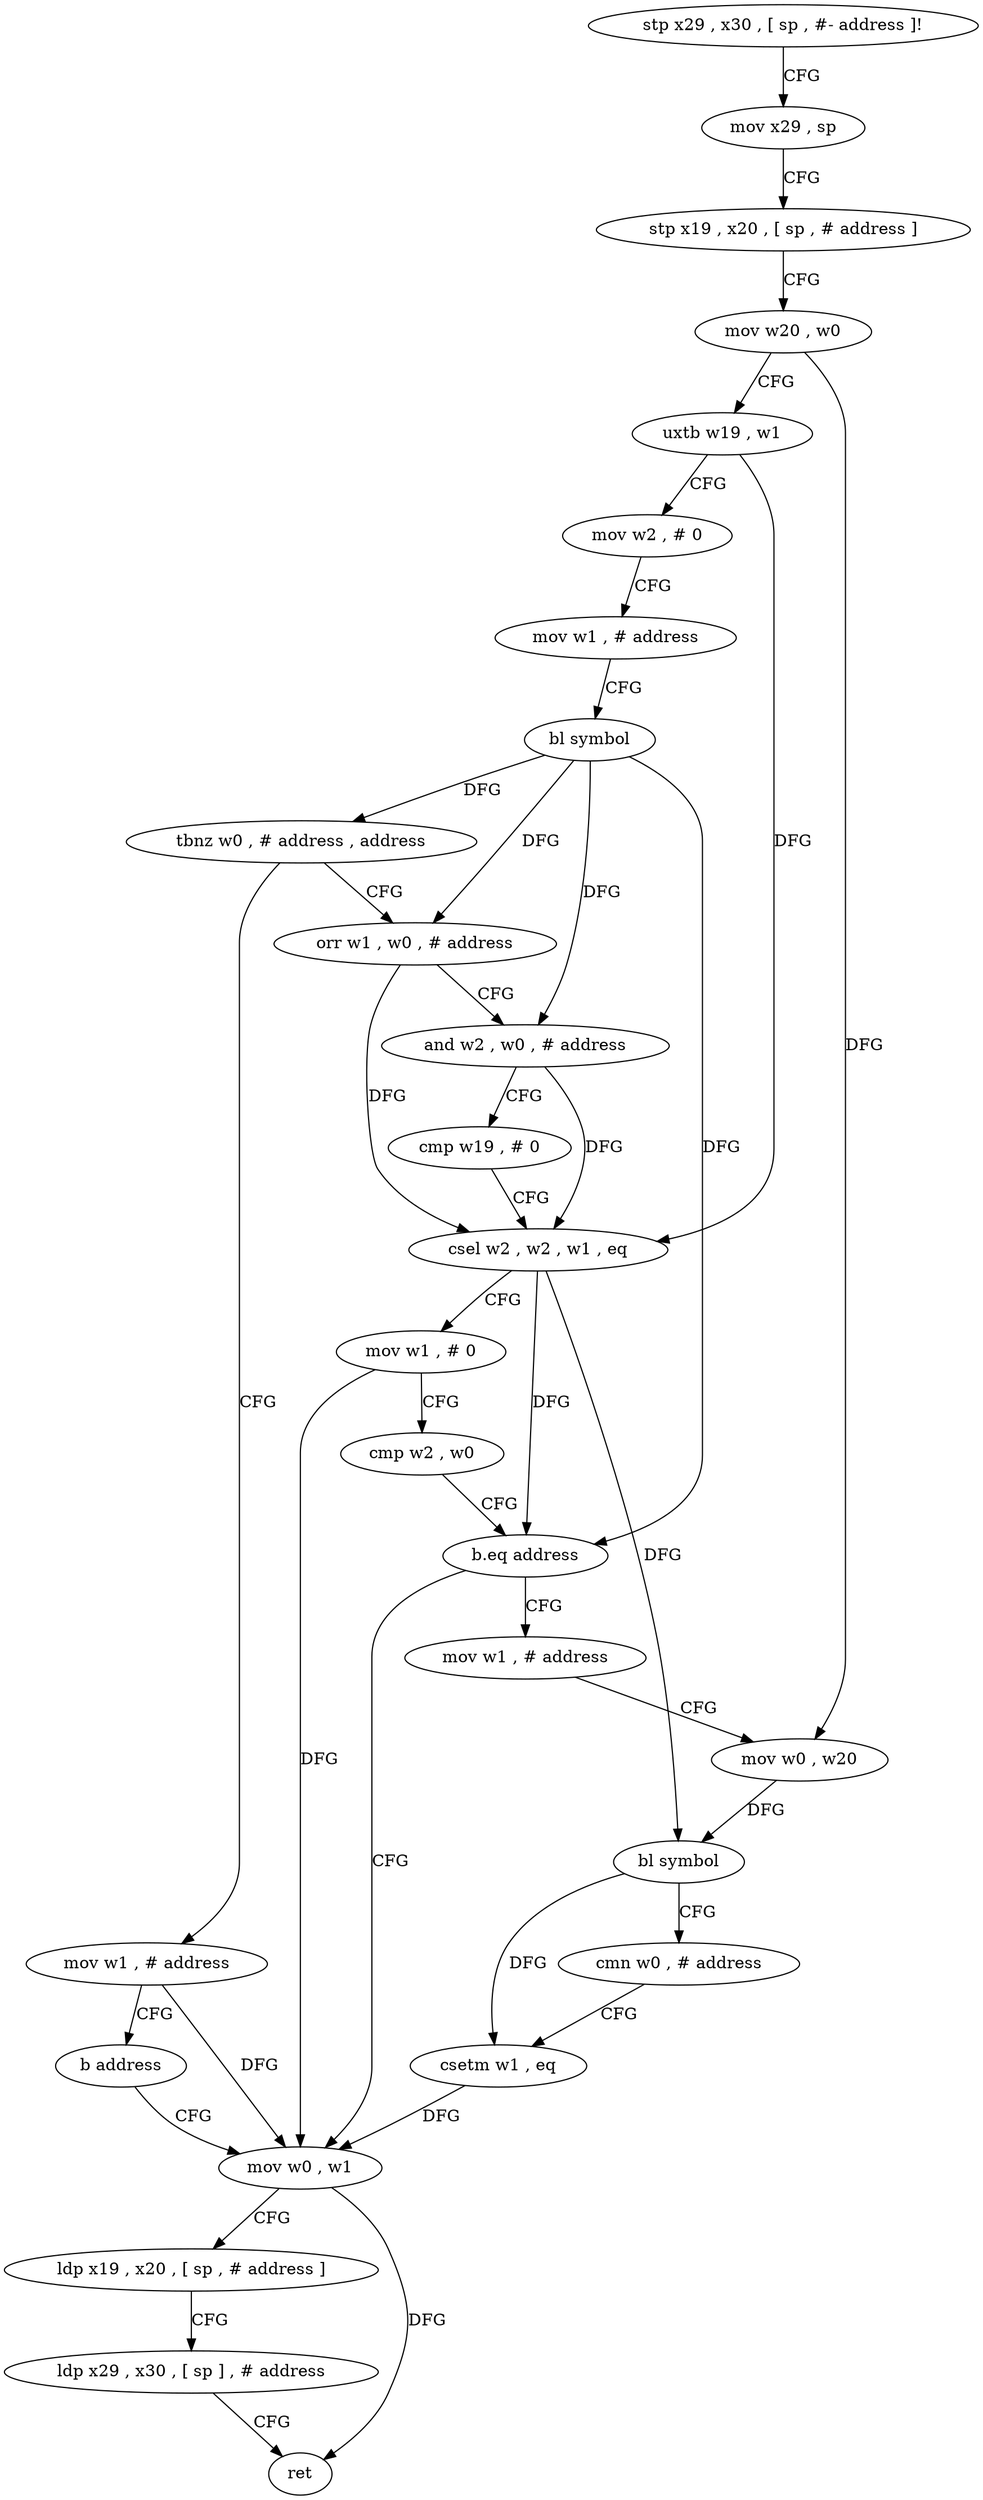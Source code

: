 digraph "func" {
"4269300" [label = "stp x29 , x30 , [ sp , #- address ]!" ]
"4269304" [label = "mov x29 , sp" ]
"4269308" [label = "stp x19 , x20 , [ sp , # address ]" ]
"4269312" [label = "mov w20 , w0" ]
"4269316" [label = "uxtb w19 , w1" ]
"4269320" [label = "mov w2 , # 0" ]
"4269324" [label = "mov w1 , # address" ]
"4269328" [label = "bl symbol" ]
"4269332" [label = "tbnz w0 , # address , address" ]
"4269400" [label = "mov w1 , # address" ]
"4269336" [label = "orr w1 , w0 , # address" ]
"4269404" [label = "b address" ]
"4269384" [label = "mov w0 , w1" ]
"4269340" [label = "and w2 , w0 , # address" ]
"4269344" [label = "cmp w19 , # 0" ]
"4269348" [label = "csel w2 , w2 , w1 , eq" ]
"4269352" [label = "mov w1 , # 0" ]
"4269356" [label = "cmp w2 , w0" ]
"4269360" [label = "b.eq address" ]
"4269364" [label = "mov w1 , # address" ]
"4269388" [label = "ldp x19 , x20 , [ sp , # address ]" ]
"4269392" [label = "ldp x29 , x30 , [ sp ] , # address" ]
"4269396" [label = "ret" ]
"4269368" [label = "mov w0 , w20" ]
"4269372" [label = "bl symbol" ]
"4269376" [label = "cmn w0 , # address" ]
"4269380" [label = "csetm w1 , eq" ]
"4269300" -> "4269304" [ label = "CFG" ]
"4269304" -> "4269308" [ label = "CFG" ]
"4269308" -> "4269312" [ label = "CFG" ]
"4269312" -> "4269316" [ label = "CFG" ]
"4269312" -> "4269368" [ label = "DFG" ]
"4269316" -> "4269320" [ label = "CFG" ]
"4269316" -> "4269348" [ label = "DFG" ]
"4269320" -> "4269324" [ label = "CFG" ]
"4269324" -> "4269328" [ label = "CFG" ]
"4269328" -> "4269332" [ label = "DFG" ]
"4269328" -> "4269336" [ label = "DFG" ]
"4269328" -> "4269340" [ label = "DFG" ]
"4269328" -> "4269360" [ label = "DFG" ]
"4269332" -> "4269400" [ label = "CFG" ]
"4269332" -> "4269336" [ label = "CFG" ]
"4269400" -> "4269404" [ label = "CFG" ]
"4269400" -> "4269384" [ label = "DFG" ]
"4269336" -> "4269340" [ label = "CFG" ]
"4269336" -> "4269348" [ label = "DFG" ]
"4269404" -> "4269384" [ label = "CFG" ]
"4269384" -> "4269388" [ label = "CFG" ]
"4269384" -> "4269396" [ label = "DFG" ]
"4269340" -> "4269344" [ label = "CFG" ]
"4269340" -> "4269348" [ label = "DFG" ]
"4269344" -> "4269348" [ label = "CFG" ]
"4269348" -> "4269352" [ label = "CFG" ]
"4269348" -> "4269360" [ label = "DFG" ]
"4269348" -> "4269372" [ label = "DFG" ]
"4269352" -> "4269356" [ label = "CFG" ]
"4269352" -> "4269384" [ label = "DFG" ]
"4269356" -> "4269360" [ label = "CFG" ]
"4269360" -> "4269384" [ label = "CFG" ]
"4269360" -> "4269364" [ label = "CFG" ]
"4269364" -> "4269368" [ label = "CFG" ]
"4269388" -> "4269392" [ label = "CFG" ]
"4269392" -> "4269396" [ label = "CFG" ]
"4269368" -> "4269372" [ label = "DFG" ]
"4269372" -> "4269376" [ label = "CFG" ]
"4269372" -> "4269380" [ label = "DFG" ]
"4269376" -> "4269380" [ label = "CFG" ]
"4269380" -> "4269384" [ label = "DFG" ]
}
